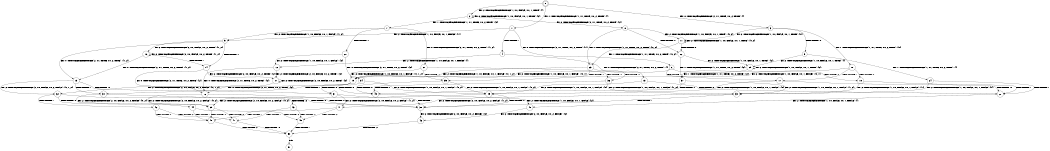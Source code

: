 digraph BCG {
size = "7, 10.5";
center = TRUE;
node [shape = circle];
0 [peripheries = 2];
0 -> 1 [label = "EX !1 !ATOMIC_EXCH_BRANCH (1, +1, TRUE, +0, 2, TRUE) !{}"];
0 -> 2 [label = "EX !2 !ATOMIC_EXCH_BRANCH (1, +0, FALSE, +0, 1, TRUE) !{}"];
0 -> 3 [label = "EX !0 !ATOMIC_EXCH_BRANCH (2, +1, TRUE, +0, 2, TRUE) !{}"];
1 -> 4 [label = "TERMINATE !1"];
1 -> 5 [label = "EX !2 !ATOMIC_EXCH_BRANCH (1, +0, FALSE, +0, 1, FALSE) !{1}"];
1 -> 6 [label = "EX !0 !ATOMIC_EXCH_BRANCH (2, +1, TRUE, +0, 2, TRUE) !{1}"];
2 -> 7 [label = "EX !1 !ATOMIC_EXCH_BRANCH (1, +1, TRUE, +0, 2, TRUE) !{2}"];
2 -> 8 [label = "EX !0 !ATOMIC_EXCH_BRANCH (2, +1, TRUE, +0, 2, TRUE) !{2}"];
2 -> 2 [label = "EX !2 !ATOMIC_EXCH_BRANCH (1, +0, FALSE, +0, 1, TRUE) !{2}"];
3 -> 9 [label = "TERMINATE !0"];
3 -> 10 [label = "EX !1 !ATOMIC_EXCH_BRANCH (1, +1, TRUE, +0, 2, TRUE) !{0}"];
3 -> 11 [label = "EX !2 !ATOMIC_EXCH_BRANCH (1, +0, FALSE, +0, 1, TRUE) !{0}"];
4 -> 12 [label = "EX !2 !ATOMIC_EXCH_BRANCH (1, +0, FALSE, +0, 1, FALSE) !{}"];
4 -> 13 [label = "EX !0 !ATOMIC_EXCH_BRANCH (2, +1, TRUE, +0, 2, TRUE) !{}"];
5 -> 14 [label = "TERMINATE !1"];
5 -> 15 [label = "EX !0 !ATOMIC_EXCH_BRANCH (2, +1, TRUE, +0, 2, TRUE) !{1, 2}"];
5 -> 16 [label = "EX !2 !ATOMIC_EXCH_BRANCH (2, +0, FALSE, +0, 2, TRUE) !{1, 2}"];
6 -> 17 [label = "TERMINATE !1"];
6 -> 18 [label = "TERMINATE !0"];
6 -> 19 [label = "EX !2 !ATOMIC_EXCH_BRANCH (1, +0, FALSE, +0, 1, FALSE) !{0, 1}"];
7 -> 20 [label = "TERMINATE !1"];
7 -> 21 [label = "EX !0 !ATOMIC_EXCH_BRANCH (2, +1, TRUE, +0, 2, TRUE) !{1, 2}"];
7 -> 5 [label = "EX !2 !ATOMIC_EXCH_BRANCH (1, +0, FALSE, +0, 1, FALSE) !{1, 2}"];
8 -> 22 [label = "TERMINATE !0"];
8 -> 23 [label = "EX !1 !ATOMIC_EXCH_BRANCH (1, +1, TRUE, +0, 2, TRUE) !{0, 2}"];
8 -> 11 [label = "EX !2 !ATOMIC_EXCH_BRANCH (1, +0, FALSE, +0, 1, TRUE) !{0, 2}"];
9 -> 24 [label = "EX !1 !ATOMIC_EXCH_BRANCH (1, +1, TRUE, +0, 2, TRUE) !{}"];
9 -> 25 [label = "EX !2 !ATOMIC_EXCH_BRANCH (1, +0, FALSE, +0, 1, TRUE) !{}"];
10 -> 17 [label = "TERMINATE !1"];
10 -> 18 [label = "TERMINATE !0"];
10 -> 19 [label = "EX !2 !ATOMIC_EXCH_BRANCH (1, +0, FALSE, +0, 1, FALSE) !{0, 1}"];
11 -> 22 [label = "TERMINATE !0"];
11 -> 23 [label = "EX !1 !ATOMIC_EXCH_BRANCH (1, +1, TRUE, +0, 2, TRUE) !{0, 2}"];
11 -> 11 [label = "EX !2 !ATOMIC_EXCH_BRANCH (1, +0, FALSE, +0, 1, TRUE) !{0, 2}"];
12 -> 26 [label = "EX !0 !ATOMIC_EXCH_BRANCH (2, +1, TRUE, +0, 2, TRUE) !{2}"];
12 -> 27 [label = "EX !2 !ATOMIC_EXCH_BRANCH (2, +0, FALSE, +0, 2, TRUE) !{2}"];
13 -> 28 [label = "TERMINATE !0"];
13 -> 29 [label = "EX !2 !ATOMIC_EXCH_BRANCH (1, +0, FALSE, +0, 1, FALSE) !{0}"];
14 -> 27 [label = "EX !2 !ATOMIC_EXCH_BRANCH (2, +0, FALSE, +0, 2, TRUE) !{2}"];
14 -> 26 [label = "EX !0 !ATOMIC_EXCH_BRANCH (2, +1, TRUE, +0, 2, TRUE) !{2}"];
15 -> 30 [label = "TERMINATE !1"];
15 -> 31 [label = "TERMINATE !0"];
15 -> 32 [label = "EX !2 !ATOMIC_EXCH_BRANCH (2, +0, FALSE, +0, 2, FALSE) !{0, 1, 2}"];
16 -> 14 [label = "TERMINATE !1"];
16 -> 15 [label = "EX !0 !ATOMIC_EXCH_BRANCH (2, +1, TRUE, +0, 2, TRUE) !{1, 2}"];
16 -> 16 [label = "EX !2 !ATOMIC_EXCH_BRANCH (2, +0, FALSE, +0, 2, TRUE) !{1, 2}"];
17 -> 28 [label = "TERMINATE !0"];
17 -> 29 [label = "EX !2 !ATOMIC_EXCH_BRANCH (1, +0, FALSE, +0, 1, FALSE) !{0}"];
18 -> 28 [label = "TERMINATE !1"];
18 -> 33 [label = "EX !2 !ATOMIC_EXCH_BRANCH (1, +0, FALSE, +0, 1, FALSE) !{1}"];
19 -> 30 [label = "TERMINATE !1"];
19 -> 31 [label = "TERMINATE !0"];
19 -> 32 [label = "EX !2 !ATOMIC_EXCH_BRANCH (2, +0, FALSE, +0, 2, FALSE) !{0, 1, 2}"];
20 -> 12 [label = "EX !2 !ATOMIC_EXCH_BRANCH (1, +0, FALSE, +0, 1, FALSE) !{2}"];
20 -> 34 [label = "EX !0 !ATOMIC_EXCH_BRANCH (2, +1, TRUE, +0, 2, TRUE) !{2}"];
21 -> 35 [label = "TERMINATE !1"];
21 -> 36 [label = "TERMINATE !0"];
21 -> 19 [label = "EX !2 !ATOMIC_EXCH_BRANCH (1, +0, FALSE, +0, 1, FALSE) !{0, 1, 2}"];
22 -> 25 [label = "EX !2 !ATOMIC_EXCH_BRANCH (1, +0, FALSE, +0, 1, TRUE) !{2}"];
22 -> 37 [label = "EX !1 !ATOMIC_EXCH_BRANCH (1, +1, TRUE, +0, 2, TRUE) !{2}"];
23 -> 35 [label = "TERMINATE !1"];
23 -> 36 [label = "TERMINATE !0"];
23 -> 19 [label = "EX !2 !ATOMIC_EXCH_BRANCH (1, +0, FALSE, +0, 1, FALSE) !{0, 1, 2}"];
24 -> 28 [label = "TERMINATE !1"];
24 -> 33 [label = "EX !2 !ATOMIC_EXCH_BRANCH (1, +0, FALSE, +0, 1, FALSE) !{1}"];
25 -> 37 [label = "EX !1 !ATOMIC_EXCH_BRANCH (1, +1, TRUE, +0, 2, TRUE) !{2}"];
25 -> 25 [label = "EX !2 !ATOMIC_EXCH_BRANCH (1, +0, FALSE, +0, 1, TRUE) !{2}"];
26 -> 38 [label = "TERMINATE !0"];
26 -> 39 [label = "EX !2 !ATOMIC_EXCH_BRANCH (2, +0, FALSE, +0, 2, FALSE) !{0, 2}"];
27 -> 26 [label = "EX !0 !ATOMIC_EXCH_BRANCH (2, +1, TRUE, +0, 2, TRUE) !{2}"];
27 -> 27 [label = "EX !2 !ATOMIC_EXCH_BRANCH (2, +0, FALSE, +0, 2, TRUE) !{2}"];
28 -> 40 [label = "EX !2 !ATOMIC_EXCH_BRANCH (1, +0, FALSE, +0, 1, FALSE) !{}"];
29 -> 38 [label = "TERMINATE !0"];
29 -> 39 [label = "EX !2 !ATOMIC_EXCH_BRANCH (2, +0, FALSE, +0, 2, FALSE) !{0, 2}"];
30 -> 39 [label = "EX !2 !ATOMIC_EXCH_BRANCH (2, +0, FALSE, +0, 2, FALSE) !{0, 2}"];
30 -> 38 [label = "TERMINATE !0"];
31 -> 41 [label = "EX !2 !ATOMIC_EXCH_BRANCH (2, +0, FALSE, +0, 2, FALSE) !{1, 2}"];
31 -> 38 [label = "TERMINATE !1"];
32 -> 42 [label = "TERMINATE !1"];
32 -> 43 [label = "TERMINATE !2"];
32 -> 44 [label = "TERMINATE !0"];
33 -> 38 [label = "TERMINATE !1"];
33 -> 41 [label = "EX !2 !ATOMIC_EXCH_BRANCH (2, +0, FALSE, +0, 2, FALSE) !{1, 2}"];
34 -> 45 [label = "TERMINATE !0"];
34 -> 29 [label = "EX !2 !ATOMIC_EXCH_BRANCH (1, +0, FALSE, +0, 1, FALSE) !{0, 2}"];
35 -> 29 [label = "EX !2 !ATOMIC_EXCH_BRANCH (1, +0, FALSE, +0, 1, FALSE) !{0, 2}"];
35 -> 45 [label = "TERMINATE !0"];
36 -> 33 [label = "EX !2 !ATOMIC_EXCH_BRANCH (1, +0, FALSE, +0, 1, FALSE) !{1, 2}"];
36 -> 45 [label = "TERMINATE !1"];
37 -> 45 [label = "TERMINATE !1"];
37 -> 33 [label = "EX !2 !ATOMIC_EXCH_BRANCH (1, +0, FALSE, +0, 1, FALSE) !{1, 2}"];
38 -> 46 [label = "EX !2 !ATOMIC_EXCH_BRANCH (2, +0, FALSE, +0, 2, FALSE) !{2}"];
39 -> 47 [label = "TERMINATE !2"];
39 -> 48 [label = "TERMINATE !0"];
40 -> 46 [label = "EX !2 !ATOMIC_EXCH_BRANCH (2, +0, FALSE, +0, 2, FALSE) !{2}"];
41 -> 48 [label = "TERMINATE !1"];
41 -> 49 [label = "TERMINATE !2"];
42 -> 47 [label = "TERMINATE !2"];
42 -> 48 [label = "TERMINATE !0"];
43 -> 47 [label = "TERMINATE !1"];
43 -> 49 [label = "TERMINATE !0"];
44 -> 48 [label = "TERMINATE !1"];
44 -> 49 [label = "TERMINATE !2"];
45 -> 40 [label = "EX !2 !ATOMIC_EXCH_BRANCH (1, +0, FALSE, +0, 1, FALSE) !{2}"];
46 -> 50 [label = "TERMINATE !2"];
47 -> 50 [label = "TERMINATE !0"];
48 -> 50 [label = "TERMINATE !2"];
49 -> 50 [label = "TERMINATE !1"];
50 -> 51 [label = "exit"];
}
